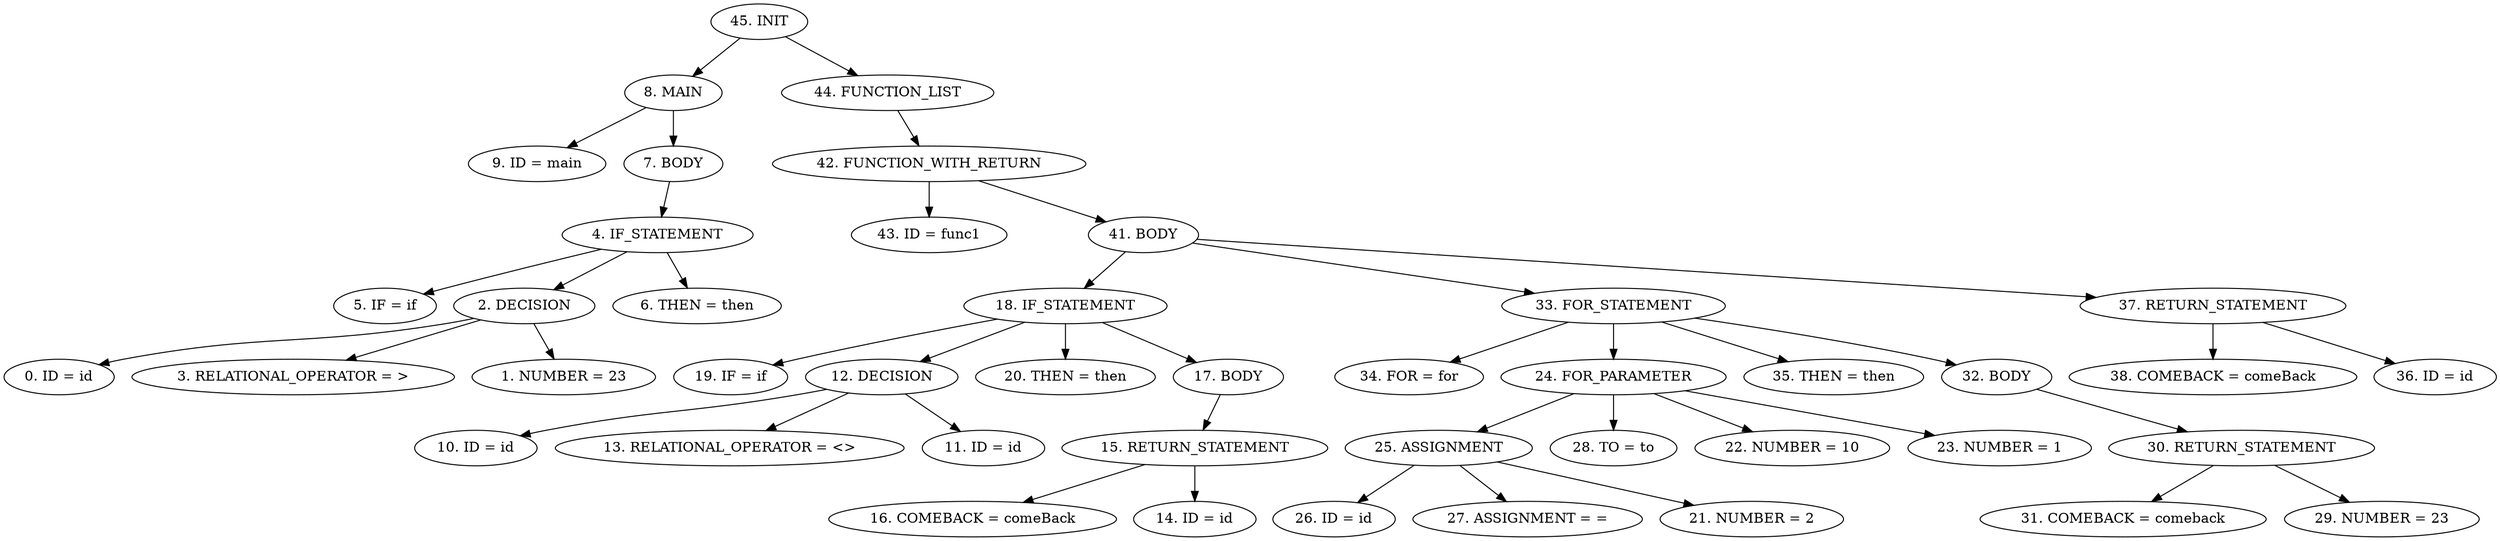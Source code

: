 digraph G {
"45. INIT"->"8. MAIN"
"8. MAIN"->"9. ID = main"
"8. MAIN"->"7. BODY"
"7. BODY"->"4. IF_STATEMENT"
"4. IF_STATEMENT"->"5. IF = if"
"4. IF_STATEMENT"->"2. DECISION"
"2. DECISION"->"0. ID = id"
"2. DECISION"->"3. RELATIONAL_OPERATOR = >"
"2. DECISION"->"1. NUMBER = 23"
"4. IF_STATEMENT"->"6. THEN = then"
"45. INIT"->"44. FUNCTION_LIST"
"44. FUNCTION_LIST"->"42. FUNCTION_WITH_RETURN"
"42. FUNCTION_WITH_RETURN"->"43. ID = func1"
"42. FUNCTION_WITH_RETURN"->"41. BODY"
"41. BODY"->"18. IF_STATEMENT"
"18. IF_STATEMENT"->"19. IF = if"
"18. IF_STATEMENT"->"12. DECISION"
"12. DECISION"->"10. ID = id"
"12. DECISION"->"13. RELATIONAL_OPERATOR = <>"
"12. DECISION"->"11. ID = id"
"18. IF_STATEMENT"->"20. THEN = then"
"18. IF_STATEMENT"->"17. BODY"
"17. BODY"->"15. RETURN_STATEMENT"
"15. RETURN_STATEMENT"->"16. COMEBACK = comeBack"
"15. RETURN_STATEMENT"->"14. ID = id"
"41. BODY"->"33. FOR_STATEMENT"
"33. FOR_STATEMENT"->"34. FOR = for"
"33. FOR_STATEMENT"->"24. FOR_PARAMETER"
"24. FOR_PARAMETER"->"25. ASSIGNMENT"
"25. ASSIGNMENT"->"26. ID = id"
"25. ASSIGNMENT"->"27. ASSIGNMENT = ="
"25. ASSIGNMENT"->"21. NUMBER = 2"
"24. FOR_PARAMETER"->"28. TO = to"
"24. FOR_PARAMETER"->"22. NUMBER = 10"
"24. FOR_PARAMETER"->"23. NUMBER = 1"
"33. FOR_STATEMENT"->"35. THEN = then"
"33. FOR_STATEMENT"->"32. BODY"
"32. BODY"->"30. RETURN_STATEMENT"
"30. RETURN_STATEMENT"->"31. COMEBACK = comeback"
"30. RETURN_STATEMENT"->"29. NUMBER = 23"
"41. BODY"->"37. RETURN_STATEMENT"
"37. RETURN_STATEMENT"->"38. COMEBACK = comeBack"
"37. RETURN_STATEMENT"->"36. ID = id"


}
